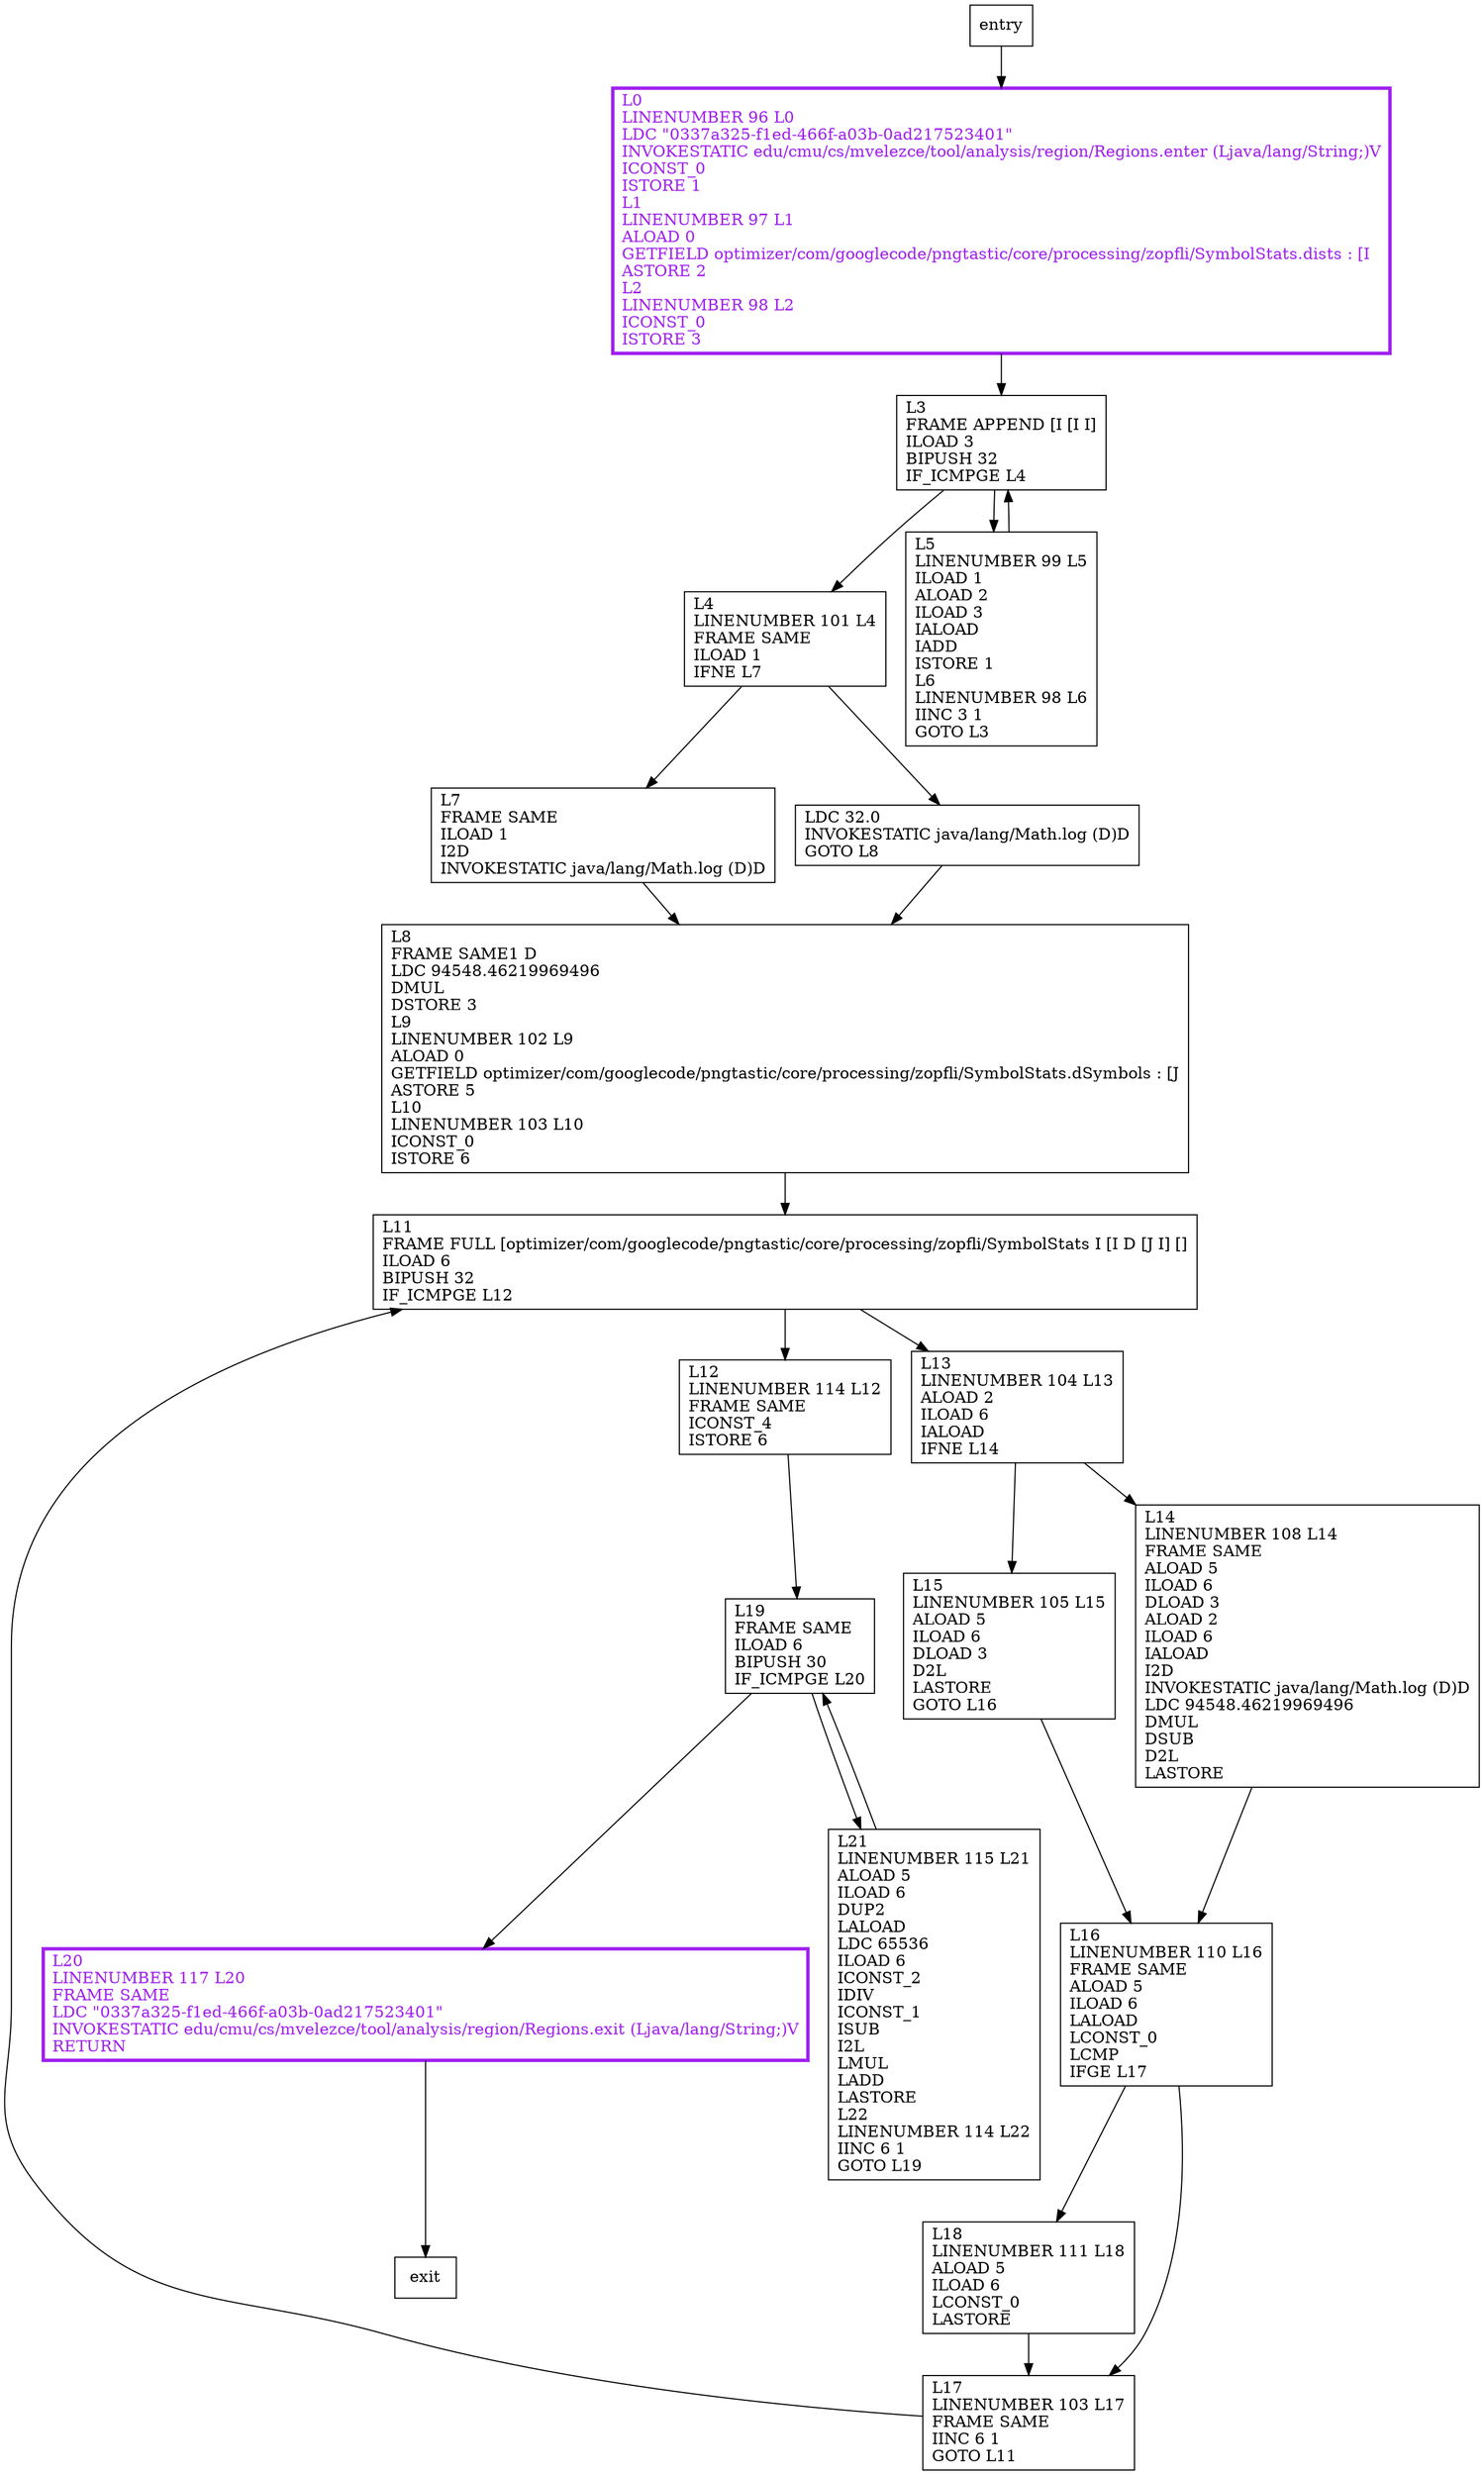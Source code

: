 digraph calculateDists {
node [shape=record];
1096785754 [label="L4\lLINENUMBER 101 L4\lFRAME SAME\lILOAD 1\lIFNE L7\l"];
1174195774 [label="L7\lFRAME SAME\lILOAD 1\lI2D\lINVOKESTATIC java/lang/Math.log (D)D\l"];
573549949 [label="L12\lLINENUMBER 114 L12\lFRAME SAME\lICONST_4\lISTORE 6\l"];
592487119 [label="L18\lLINENUMBER 111 L18\lALOAD 5\lILOAD 6\lLCONST_0\lLASTORE\l"];
855234304 [label="L16\lLINENUMBER 110 L16\lFRAME SAME\lALOAD 5\lILOAD 6\lLALOAD\lLCONST_0\lLCMP\lIFGE L17\l"];
16849464 [label="L13\lLINENUMBER 104 L13\lALOAD 2\lILOAD 6\lIALOAD\lIFNE L14\l"];
1843579780 [label="L15\lLINENUMBER 105 L15\lALOAD 5\lILOAD 6\lDLOAD 3\lD2L\lLASTORE\lGOTO L16\l"];
1000393661 [label="L17\lLINENUMBER 103 L17\lFRAME SAME\lIINC 6 1\lGOTO L11\l"];
1970906486 [label="L3\lFRAME APPEND [I [I I]\lILOAD 3\lBIPUSH 32\lIF_ICMPGE L4\l"];
1477829578 [label="L11\lFRAME FULL [optimizer/com/googlecode/pngtastic/core/processing/zopfli/SymbolStats I [I D [J I] []\lILOAD 6\lBIPUSH 32\lIF_ICMPGE L12\l"];
449182022 [label="L8\lFRAME SAME1 D\lLDC 94548.46219969496\lDMUL\lDSTORE 3\lL9\lLINENUMBER 102 L9\lALOAD 0\lGETFIELD optimizer/com/googlecode/pngtastic/core/processing/zopfli/SymbolStats.dSymbols : [J\lASTORE 5\lL10\lLINENUMBER 103 L10\lICONST_0\lISTORE 6\l"];
1065892652 [label="L19\lFRAME SAME\lILOAD 6\lBIPUSH 30\lIF_ICMPGE L20\l"];
801747271 [label="L5\lLINENUMBER 99 L5\lILOAD 1\lALOAD 2\lILOAD 3\lIALOAD\lIADD\lISTORE 1\lL6\lLINENUMBER 98 L6\lIINC 3 1\lGOTO L3\l"];
1482163712 [label="L14\lLINENUMBER 108 L14\lFRAME SAME\lALOAD 5\lILOAD 6\lDLOAD 3\lALOAD 2\lILOAD 6\lIALOAD\lI2D\lINVOKESTATIC java/lang/Math.log (D)D\lLDC 94548.46219969496\lDMUL\lDSUB\lD2L\lLASTORE\l"];
606633503 [label="L20\lLINENUMBER 117 L20\lFRAME SAME\lLDC \"0337a325-f1ed-466f-a03b-0ad217523401\"\lINVOKESTATIC edu/cmu/cs/mvelezce/tool/analysis/region/Regions.exit (Ljava/lang/String;)V\lRETURN\l"];
334784567 [label="L0\lLINENUMBER 96 L0\lLDC \"0337a325-f1ed-466f-a03b-0ad217523401\"\lINVOKESTATIC edu/cmu/cs/mvelezce/tool/analysis/region/Regions.enter (Ljava/lang/String;)V\lICONST_0\lISTORE 1\lL1\lLINENUMBER 97 L1\lALOAD 0\lGETFIELD optimizer/com/googlecode/pngtastic/core/processing/zopfli/SymbolStats.dists : [I\lASTORE 2\lL2\lLINENUMBER 98 L2\lICONST_0\lISTORE 3\l"];
2028219540 [label="LDC 32.0\lINVOKESTATIC java/lang/Math.log (D)D\lGOTO L8\l"];
434676740 [label="L21\lLINENUMBER 115 L21\lALOAD 5\lILOAD 6\lDUP2\lLALOAD\lLDC 65536\lILOAD 6\lICONST_2\lIDIV\lICONST_1\lISUB\lI2L\lLMUL\lLADD\lLASTORE\lL22\lLINENUMBER 114 L22\lIINC 6 1\lGOTO L19\l"];
entry;
exit;
1096785754 -> 1174195774;
1096785754 -> 2028219540;
1174195774 -> 449182022;
573549949 -> 1065892652;
592487119 -> 1000393661;
855234304 -> 592487119;
855234304 -> 1000393661;
16849464 -> 1482163712;
16849464 -> 1843579780;
1843579780 -> 855234304;
1000393661 -> 1477829578;
1970906486 -> 1096785754;
1970906486 -> 801747271;
1477829578 -> 573549949;
1477829578 -> 16849464;
449182022 -> 1477829578;
entry -> 334784567;
1065892652 -> 606633503;
1065892652 -> 434676740;
801747271 -> 1970906486;
1482163712 -> 855234304;
606633503 -> exit;
334784567 -> 1970906486;
2028219540 -> 449182022;
434676740 -> 1065892652;
606633503[fontcolor="purple", penwidth=3, color="purple"];
334784567[fontcolor="purple", penwidth=3, color="purple"];
}
